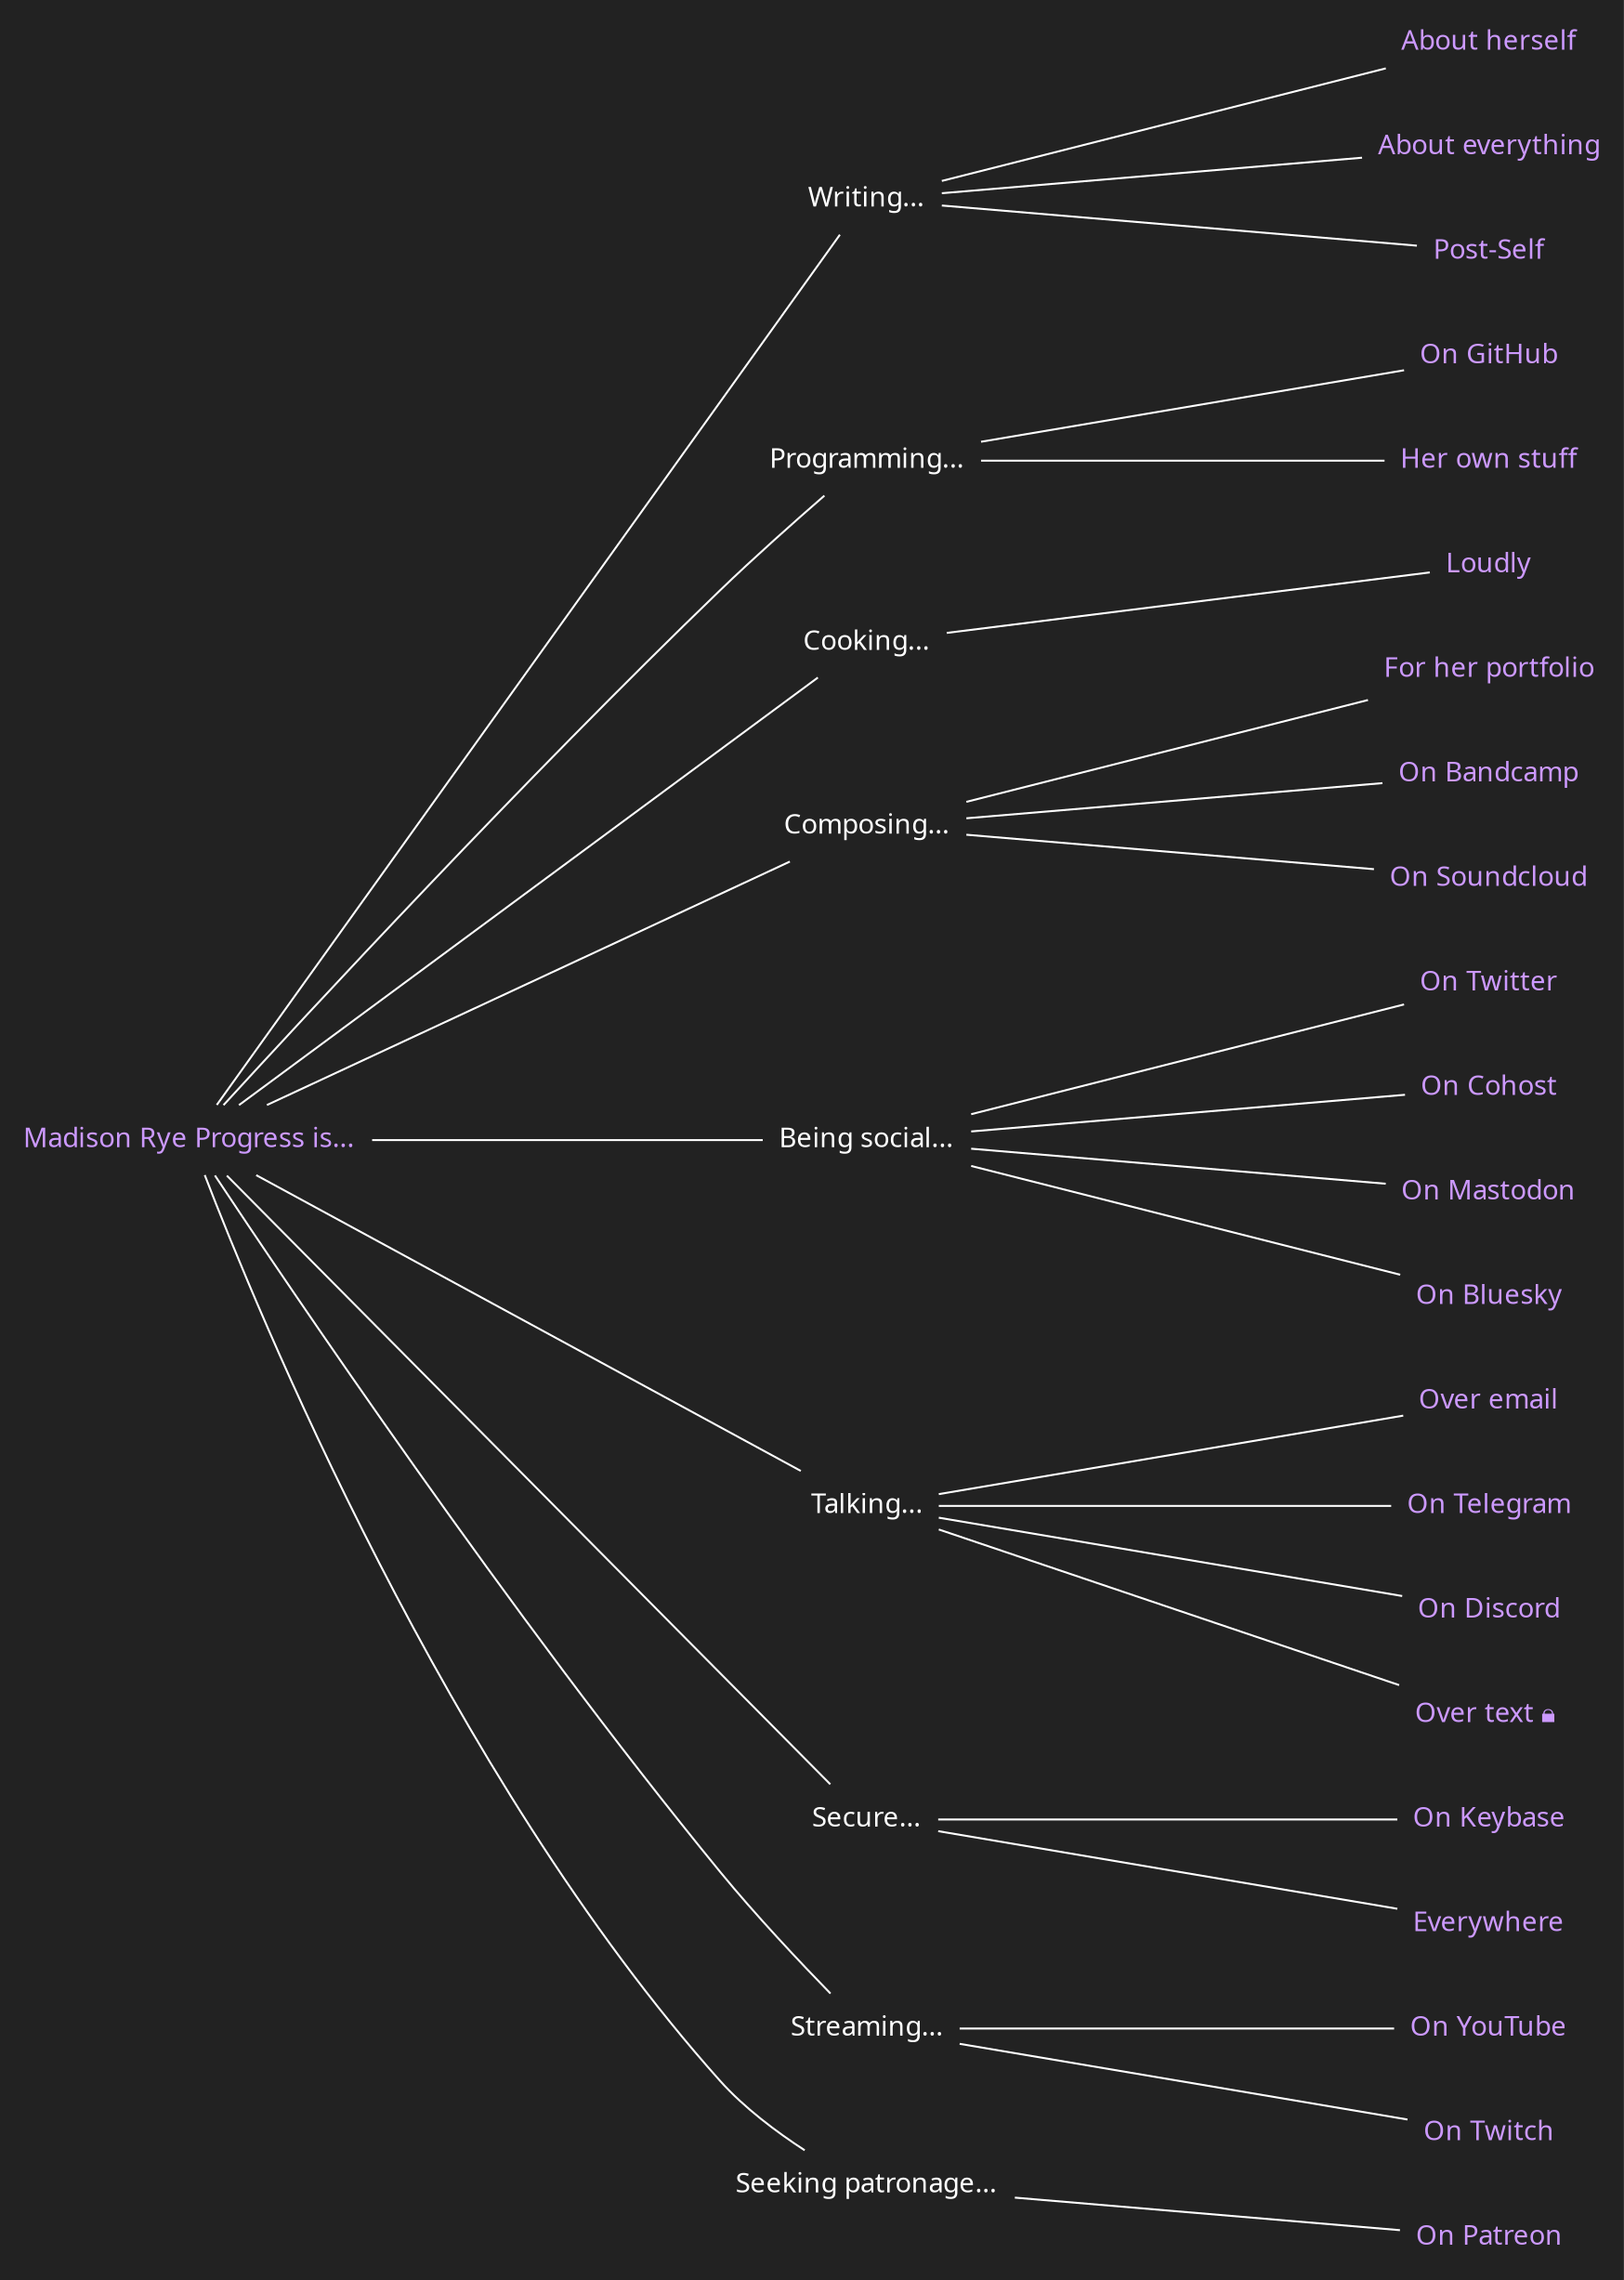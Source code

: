 graph is {
    node[shape="none",fontcolor="#ffffff",color="#ffffff",fontname="Ubuntu"]
    edge[color="#ffffff"]
    graph[bgcolor="#222222",label="",margin="0",rankdir="LR",ranksep=2.5]

    copula [label="Madison Rye Progress is...",fontcolor="#cc99ff",href="https://drab-makyo.com"]

    writing [label="Writing..."]
    /* writing_anything [label="Anything",fontcolor="#cc99ff",href="https://writing.drab-makyo.com"] 
     */
    writing_ally [label="About herself",fontcolor="#cc99ff",href="https://ally.id"]
    writing_portfolio [label="About everything",fontcolor="#cc99ff",href="https://makyo.ink"]
    writing_postself [label="Post-Self",fontcolor="#cc99ff",href="https://post-self.ink"]
    copula -- writing -- { /* writing_anything, */ writing_ally, writing_portfolio, writing_postself }

    /*photography [label="Taking pictures..."]
    photography_flickr [label="On Flickr",fontcolor="#cc99ff",href="https://flickr.com/photos/ranna"]
    photography_portfolio [label="For her portfolio",fontcolor="#cc99ff",href="https://makyo.photography"]
    copula -- photography -- { photography_flickr, photography_portfolio }*/

    programming [label="Programming..."]
    programming_github [label="On GitHub",fontcolor="#cc99ff",href="https://github.com/makyo"]
    /* programming_launchpad [label="On Launchpad",fontcolor="#cc99ff",href="https://launchpad.net/~makyo"]
     */
    programming_personal [label="Her own stuff",fontcolor="#cc99ff",href="https://makyo.dev"]
    copula -- programming -- { programming_github, /*programming_launchpad,*/ programming_personal }

    cooking [label="Cooking..."]
    /*cooking_quietly [label="Quietly",fontcolor="#cc99ff",href="https://makyo.cooking"]
     */
    cooking_loudly [label="Loudly",fontcolor="#cc99ff",href="https://twitter.com/loudfood"]
    copula -- cooking -- { /*cooking_quietly,*/ cooking_loudly }

    composing [label="Composing..."]
    composing_portfolio [label="For her portfolio",fontcolor="#cc99ff",href="https://sounds.drab-makyo.com"]
    composing_bandcamp [label="On Bandcamp",fontcolor="#cc99ff",href="https://drab-makyo.bandcamp.com"]
    composing_soundcloud [label="On Soundcloud",fontcolor="#cc99ff",href="https://soundcloud.com/drabmakyo"]
    copula -- composing -- { composing_portfolio, composing_bandcamp, composing_soundcloud }

    social [label="Being social..."]
    social_twitter [label="On Twitter",fontcolor="#cc99ff",href="https://twitter.com/makyo_writes"]
    social_cohost [label="On Cohost",fontcolor="#cc99ff",href="https://cohost.org/makyo"]
    social_mastodon [label="On Mastodon",fontcolor="#cc99ff",href="https://awoo.space/@makyo"]
    social_bluesky [label="On Bluesky",fontcolor="#cc99ff",href="https://bsky.app/profile/makyo.bsky.social"]
    copula -- social -- { social_twitter, social_mastodon, social_cohost, social_bluesky }

    talking [label="Talking..."]
    talking_email [label="Over email",fontcolor="#cc99ff",href="mailto:makyo@drab-makyo.com"]
    talking_telegram [label="On Telegram",fontcolor="#cc99ff",href="https://t.me/DrabMakyo"]
    talking_discord [label="On Discord",fontcolor="#cc99ff",href="https://discord.com/users/Makyo#7093",title="Makyo#7093"]
    /*talking_matrix [label="On Matrix",fontcolor="#cc99ff",href="https://matrix.to/#/@makyo:drab-makyo.com"]
    talking_wire [label="On Wire",fontcolor="#cc99ff",href="/wire",title="@makyo"]*/
    talking_phone [label="Over text 🔒 ",fontcolor="#cc99ff",href="tel:3038185943"]
    copula -- talking -- { talking_email, talking_telegram, talking_discord, talking_phone /*, talking_matrix, talking_wire*/ }

    /*working [label="Working..."]
    working_digitalocean [label="At DigitalOcean",fontcolor="#cc99ff",href="https://digitalocean.com"]
    working_hybrid [label="At Hybrid Ink, LLC",fontcolor="#cc99ff",href="https://hybrid.ink"] 
    copula -- working -- { working_hybrid, working_digitalocean }*/

    secure [label="Secure..."]
    secure_keybase [label="On Keybase",fontcolor="#cc99ff",href="https://keybase.io/makyo"]
    secure_everywhere [label="Everywhere",fontcolor="#cc99ff",href="https://drab-makyo.com/pgp"]
    copula -- secure -- { secure_everywhere, secure_keybase }

    playing [label="Streaming..."]
    playing_youtube [label="On YouTube",fontcolor="#cc99ff",href="https://www.youtube.com/@ephahvix"]
    playing_twitch [label="On Twitch",fontcolor="#cc99ff",href="https://twitch.tv/ephahvix"]
    copula -- playing -- { playing_youtube, playing_twitch }

    patron [label="Seeking patronage..."]
    patron_patreon [label="On Patreon",fontcolor="#cc99ff",href="https://patreon.com/makyo"]
    copula -- patron -- { patron_patreon }
}
